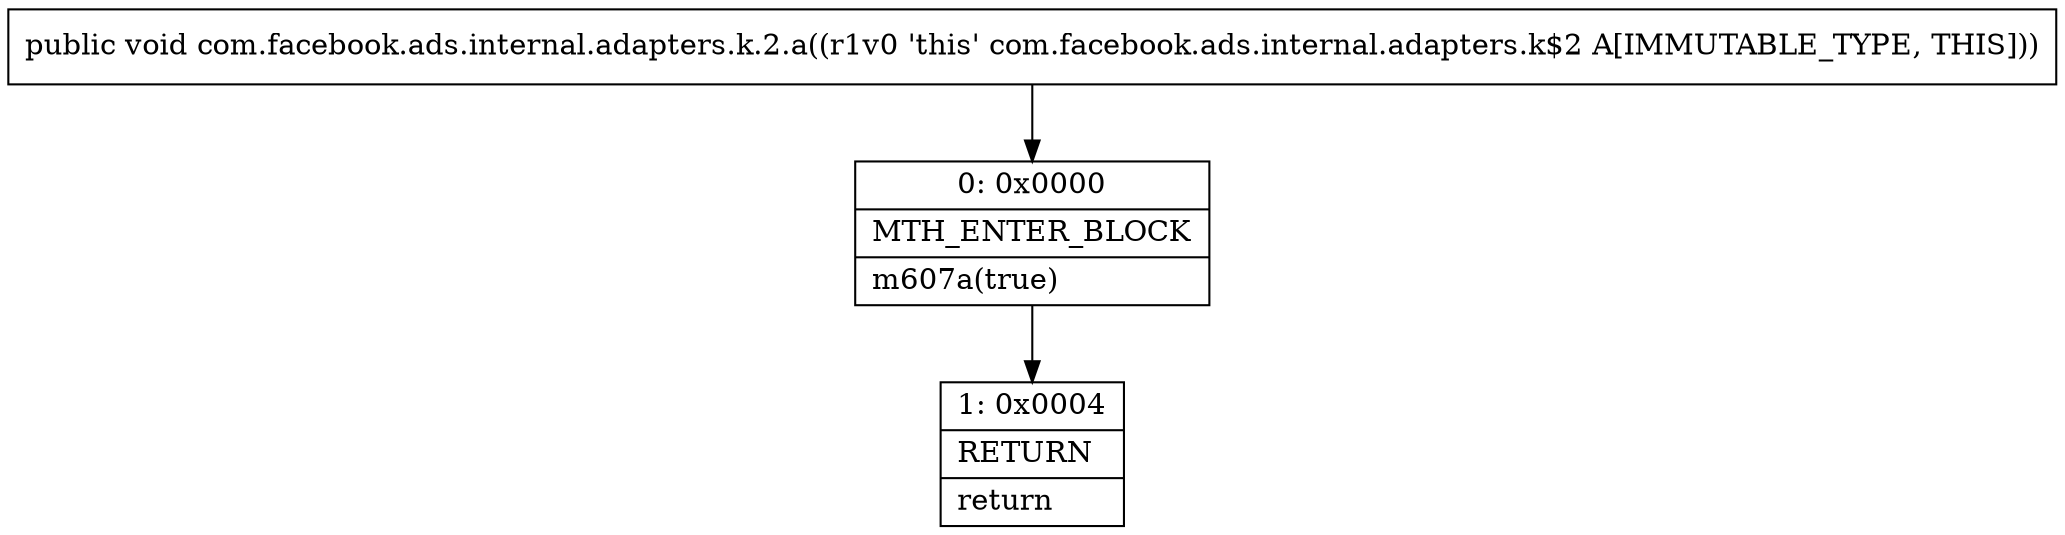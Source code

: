 digraph "CFG forcom.facebook.ads.internal.adapters.k.2.a()V" {
Node_0 [shape=record,label="{0\:\ 0x0000|MTH_ENTER_BLOCK\l|m607a(true)\l}"];
Node_1 [shape=record,label="{1\:\ 0x0004|RETURN\l|return\l}"];
MethodNode[shape=record,label="{public void com.facebook.ads.internal.adapters.k.2.a((r1v0 'this' com.facebook.ads.internal.adapters.k$2 A[IMMUTABLE_TYPE, THIS])) }"];
MethodNode -> Node_0;
Node_0 -> Node_1;
}

